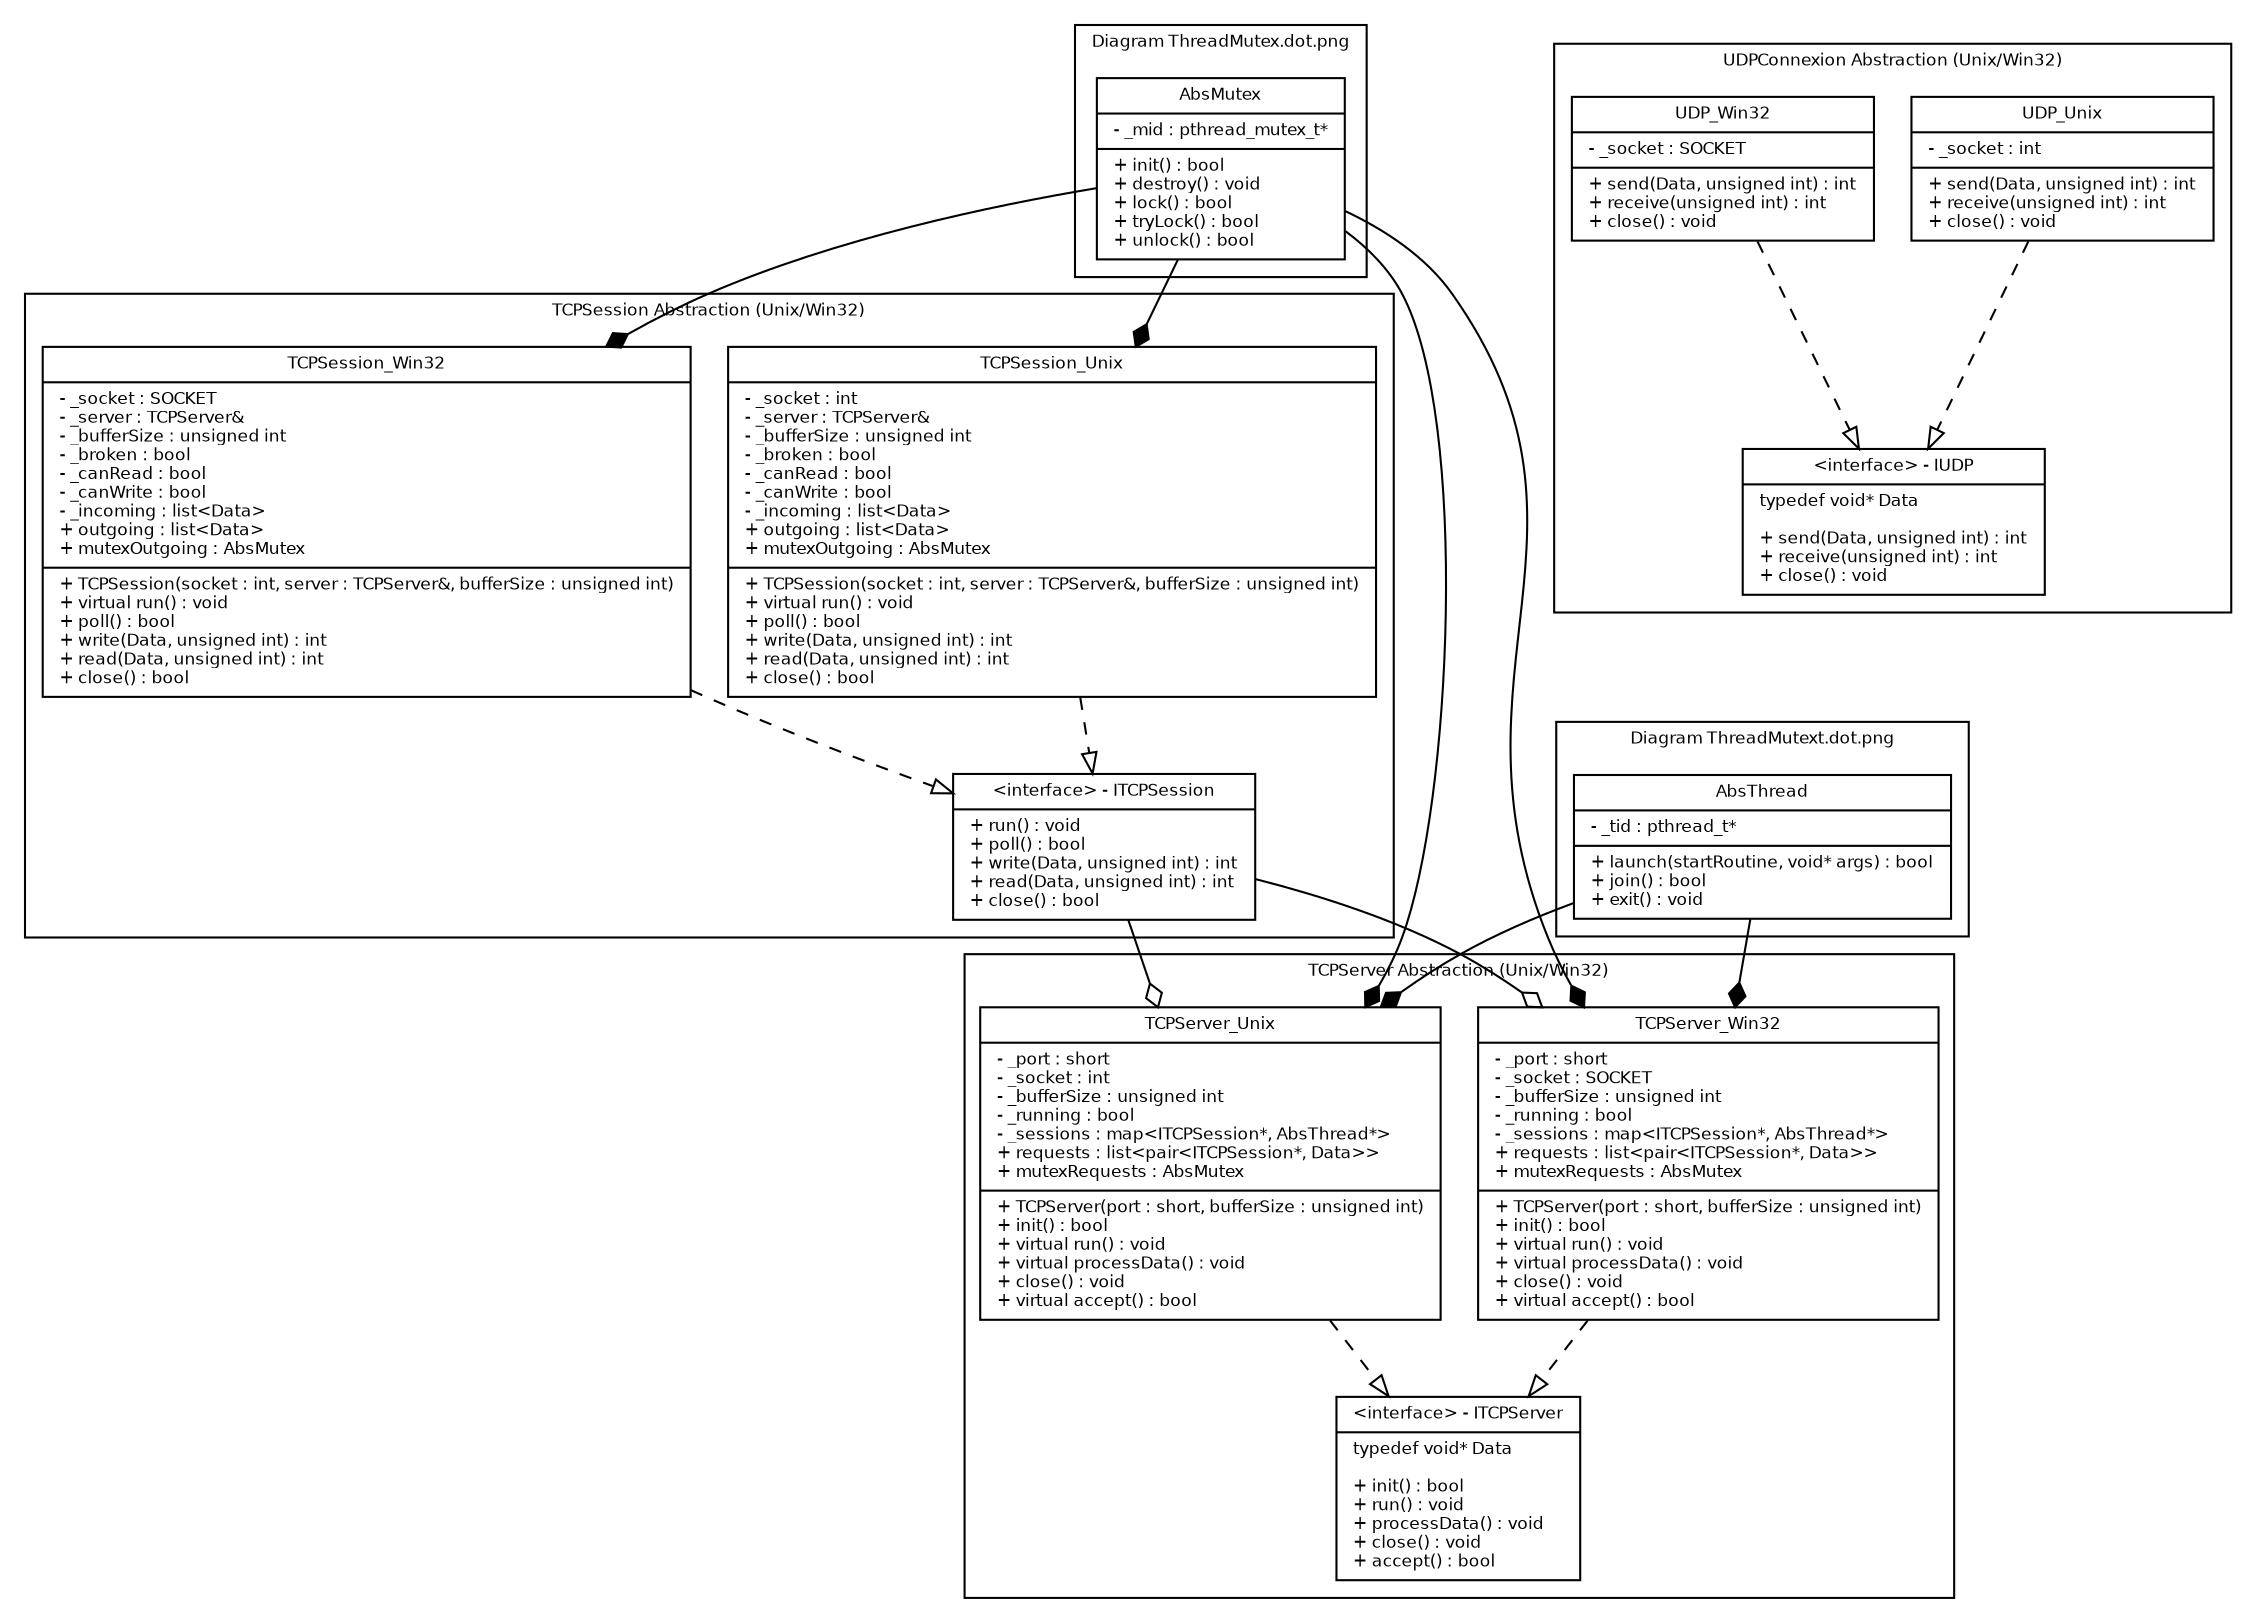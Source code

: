 digraph G {
fontname = "Bitstream Vera Sans"
fontsize = 8

node [
fontname = "Bitstream Vera Sans"
fontsize = 8
shape = "record"
]

//
// TCPSESSION SUBGRAPH
//
subgraph clusterTCPSession {
label = "TCPSession Abstraction (Unix/Win32)"

// Interface ITCPSession
ITCPSession [
label = "{\
\<interface\> - ITCPSession|\
+ run() : void\l\
+ poll() : bool\l\
+ write(Data, unsigned int) : int\l\
+ read(Data, unsigned int) : int\l\
+ close() : bool\l\
}"
]

// Class TCPSession_Unix
TCPSession_Unix [
label = "{\
TCPSession_Unix|\
- _socket : int\l\
- _server : TCPServer&\l\
- _bufferSize : unsigned int\l\
- _broken : bool\l\
- _canRead : bool\l\
- _canWrite : bool\l\
- _incoming : list\<Data\>\l\
+ outgoing : list\<Data\>\l\
+ mutexOutgoing : AbsMutex\l|\
+ TCPSession(socket : int, server : TCPServer&, bufferSize : unsigned int)\l\
+ virtual run() : void\l\
+ poll() : bool\l\
+ write(Data, unsigned int) : int\l\
+ read(Data, unsigned int) : int\l\
+ close() : bool\l\
}"
]

// Class TCPSession_Win32
TCPSession_Win32 [
label = "{\
TCPSession_Win32|\
- _socket : SOCKET\l\
- _server : TCPServer&\l\
- _bufferSize : unsigned int\l\
- _broken : bool\l\
- _canRead : bool\l\
- _canWrite : bool\l\
- _incoming : list\<Data\>\l\
+ outgoing : list\<Data\>\l\
+ mutexOutgoing : AbsMutex\l|\
+ TCPSession(socket : int, server : TCPServer&, bufferSize : unsigned int)\l\
+ virtual run() : void\l\
+ poll() : bool\l\
+ write(Data, unsigned int) : int\l\
+ read(Data, unsigned int) : int\l\
+ close() : bool\l\
}"
]

} // END : TCPSESSION SUBGRAPH

//
// UDP SUBGRAPH
//
subgraph clusterUDP {
label = "UDPConnexion Abstraction (Unix/Win32)"

// Interface IUDP
IUDP [
label = "{\
\<interface\> - IUDP|\
typedef void* Data\l\l\
+ send(Data, unsigned int) : int\l\
+ receive(unsigned int) : int\l\
+ close() : void\l\
}"
]

// Class UDP_Unix
UDP_Unix [
label = "{\
UDP_Unix|\
- _socket : int\l|\
+ send(Data, unsigned int) : int\l\
+ receive(unsigned int) : int\l\
+ close() : void\l\
}"
]

// Class UDP_Win32
UDP_Win32 [
label = "{\
UDP_Win32|\
- _socket : SOCKET\l|\
+ send(Data, unsigned int) : int\l\
+ receive(unsigned int) : int\l\
+ close() : void\l\
}"
]


} // END : UDP SUBGRAPH

//
// TCPSERVER SUBGRAPH
//
subgraph clusterTCPServer {
label = "TCPServer Abstraction (Unix/Win32)"

// Interface ITCPServer
ITCPServer [
label = "{\
\<interface\> - ITCPServer|\
typedef void* Data\l\l\
+ init() : bool\l\
+ run() : void\l\
+ processData() : void\l\
+ close() : void\l\
+ accept() : bool\l\
}"
]

// Class TCPServer_Unix
TCPServer_Unix [
label = "{\
TCPServer_Unix|\
- _port : short\l\
- _socket : int\l\
- _bufferSize : unsigned int\l\
- _running : bool\l\
- _sessions : map\<ITCPSession*, AbsThread*\>\l\
+ requests : list\<pair\<ITCPSession*, Data\>\>\l\
+ mutexRequests : AbsMutex\l|\
+ TCPServer(port : short, bufferSize : unsigned int)\l\
+ init() : bool\l\
+ virtual run() : void\l\
+ virtual processData() : void\l\
+ close() : void\l\
+ virtual accept() : bool\l\
}"
]

// Class TCPServer_Win32
TCPServer_Win32 [
label = "{\
TCPServer_Win32|\
- _port : short\l\
- _socket : SOCKET\l\
- _bufferSize : unsigned int\l\
- _running : bool\l\
- _sessions : map\<ITCPSession*, AbsThread*\>\l\
+ requests : list\<pair\<ITCPSession*, Data\>\>\l\
+ mutexRequests : AbsMutex\l|\
+ TCPServer(port : short, bufferSize : unsigned int)\l\
+ init() : bool\l\
+ virtual run() : void\l\
+ virtual processData() : void\l\
+ close() : void\l\
+ virtual accept() : bool\l\
}"
]


} // END : TCPSERVER SUBGRAPH


//
// MUTEX SUBGRAPH
//
subgraph clusterMutex {
label = "Diagram ThreadMutex.dot.png"

// Class AbsMutex
AbsMutex [
label = "{\
AbsMutex|\
- _mid : pthread_mutex_t*\l|\
+ init() : bool\l\
+ destroy() : void\l\
+ lock() : bool\l\
+ tryLock() : bool\l\
+ unlock() : bool\l\
}"
]

} // END : MUTEX SUBGRAPH


//
// THREAD SUBGRAPH
//
subgraph clusterThread {
label = "Diagram ThreadMutext.dot.png"

// Concrete thread class for unix
AbsThread [
label = "{\
AbsThread|\
- _tid : pthread_t*\l|\
+ launch(startRoutine, void* args) : bool\l\
+ join() : bool\l\
+ exit() : void\l\
}"
]

} // END : THREAD SUBGRAPH


edge [
fontname = "Bitstream Vera Sans"
fontsize = 8
]

// Composition
AbsMutex -> TCPServer_Unix [arrowhead = "diamond" style = "solid"]
AbsMutex -> TCPServer_Win32 [arrowhead = "diamond" style = "solid"]
AbsMutex -> TCPSession_Win32 [arrowhead = "diamond" style = "solid"]
AbsMutex -> TCPSession_Unix [arrowhead = "diamond" style = "solid"]
AbsThread -> TCPServer_Unix [arrowhead = "diamond" style = "solid"]
AbsThread -> TCPServer_Win32 [arrowhead = "diamond" style = "solid"]

// Aggregation
ITCPSession -> TCPServer_Unix [arrowhead = "odiamond" style = "solid"]
ITCPSession -> TCPServer_Win32 [arrowhead = "odiamond" style = "solid"]

// Heritage

// Implement interface
TCPServer_Unix -> ITCPServer [arrowhead = "onormal" style = "dashed"]
TCPServer_Win32 -> ITCPServer [arrowhead = "onormal" style = "dashed"]
UDP_Unix -> IUDP [arrowhead = "onormal" style = "dashed"]
UDP_Win32 -> IUDP [arrowhead = "onormal" style = "dashed"]
TCPSession_Unix -> ITCPSession [arrowhead = "onormal" style = "dashed"]
TCPSession_Win32 -> ITCPSession [arrowhead = "onormal" style = "dashed"]

}
